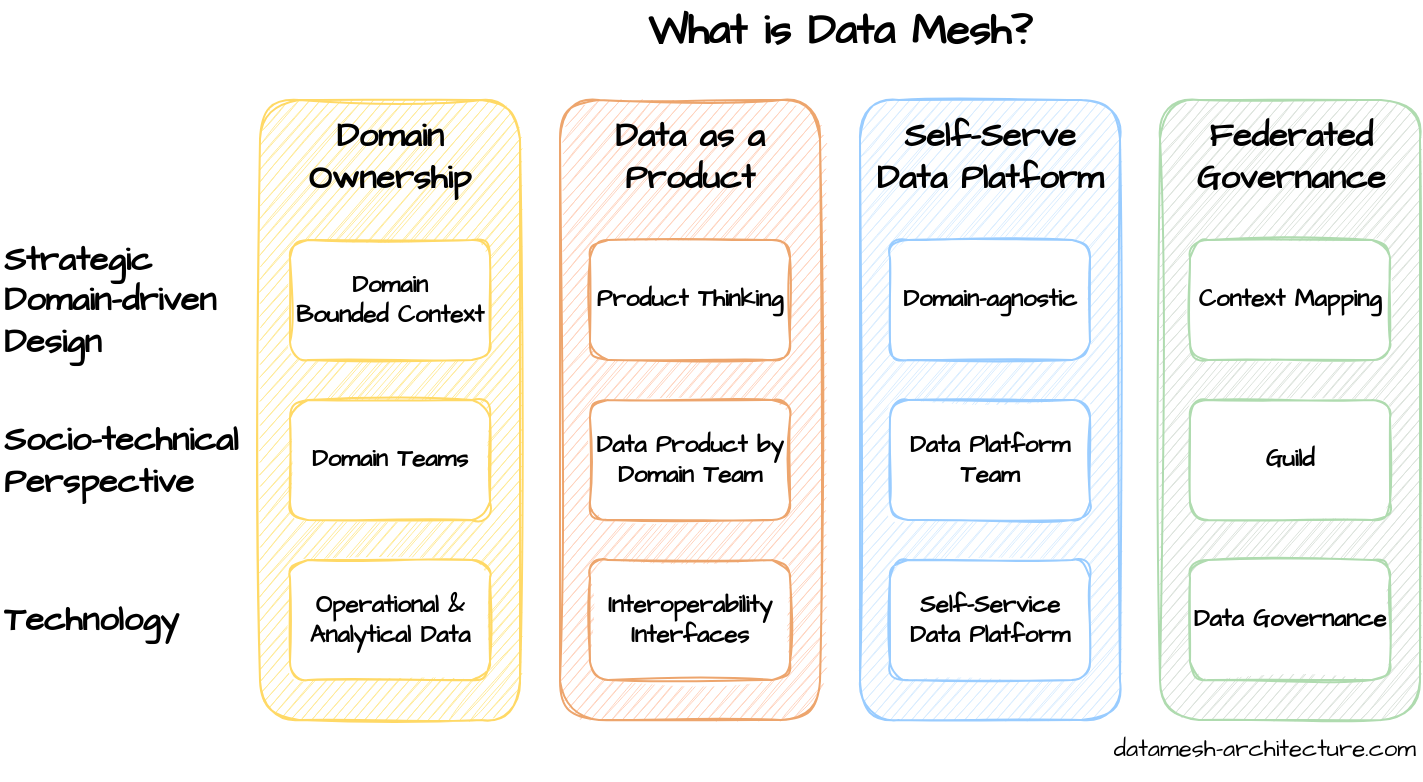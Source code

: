 <mxfile version="16.5.1" type="device"><diagram id="KVIdjVaWXQshsl22qOCJ" name="Page-1"><mxGraphModel dx="1106" dy="852" grid="1" gridSize="10" guides="1" tooltips="1" connect="1" arrows="1" fold="1" page="1" pageScale="1" pageWidth="827" pageHeight="1169" math="0" shadow="0"><root><mxCell id="0"/><mxCell id="1" parent="0"/><mxCell id="E5lTjONRf4gHLucLC-GG-1" value="" style="rounded=1;whiteSpace=wrap;html=1;sketch=1;fillColor=#FFEB99;strokeColor=#FFD966;strokeWidth=1;fontStyle=1;fillStyle=hachure;gradientColor=none;" parent="1" vertex="1"><mxGeometry x="140" y="110" width="130" height="310" as="geometry"/></mxCell><mxCell id="E5lTjONRf4gHLucLC-GG-2" value="Domain Ownership" style="text;html=1;strokeColor=none;fillColor=none;align=center;verticalAlign=middle;whiteSpace=wrap;rounded=0;sketch=1;fontStyle=1;fontFamily=Architects Daughter;fontSource=https%3A%2F%2Ffonts.googleapis.com%2Fcss%3Ffamily%3DArchitects%2BDaughter;fontSize=17;" parent="1" vertex="1"><mxGeometry x="175" y="123" width="60" height="30" as="geometry"/></mxCell><mxCell id="E5lTjONRf4gHLucLC-GG-3" value="Domain&lt;br style=&quot;font-size: 12px;&quot;&gt;Bounded Context" style="rounded=1;whiteSpace=wrap;html=1;sketch=1;fontFamily=Architects Daughter;fontSource=https%3A%2F%2Ffonts.googleapis.com%2Fcss%3Ffamily%3DArchitects%2BDaughter;strokeColor=#FFD966;fontStyle=1;fontSize=12;" parent="1" vertex="1"><mxGeometry x="155" y="180" width="100" height="60" as="geometry"/></mxCell><mxCell id="E5lTjONRf4gHLucLC-GG-4" value="Domain Teams" style="rounded=1;whiteSpace=wrap;html=1;sketch=1;fontFamily=Architects Daughter;fontSource=https%3A%2F%2Ffonts.googleapis.com%2Fcss%3Ffamily%3DArchitects%2BDaughter;strokeColor=#FFD966;fontStyle=1;fontSize=12;" parent="1" vertex="1"><mxGeometry x="155" y="260" width="100" height="60" as="geometry"/></mxCell><mxCell id="E5lTjONRf4gHLucLC-GG-5" value="Operational &amp;amp; Analytical Data" style="rounded=1;whiteSpace=wrap;html=1;sketch=1;fontFamily=Architects Daughter;fontSource=https%3A%2F%2Ffonts.googleapis.com%2Fcss%3Ffamily%3DArchitects%2BDaughter;strokeColor=#FFD966;fontStyle=1;fontSize=12;" parent="1" vertex="1"><mxGeometry x="155" y="340" width="100" height="60" as="geometry"/></mxCell><mxCell id="E5lTjONRf4gHLucLC-GG-6" value="" style="rounded=1;whiteSpace=wrap;html=1;sketch=1;fillColor=#FFD4BF;strokeColor=#EDA56D;strokeWidth=1;fontStyle=1;fillStyle=hachure;" parent="1" vertex="1"><mxGeometry x="290" y="110" width="130" height="310" as="geometry"/></mxCell><mxCell id="E5lTjONRf4gHLucLC-GG-7" value="Data as a Product" style="text;html=1;strokeColor=none;fillColor=none;align=center;verticalAlign=middle;whiteSpace=wrap;rounded=0;sketch=1;fontStyle=1;fontFamily=Architects Daughter;fontSource=https%3A%2F%2Ffonts.googleapis.com%2Fcss%3Ffamily%3DArchitects%2BDaughter;fontSize=17;" parent="1" vertex="1"><mxGeometry x="300" y="123" width="110" height="30" as="geometry"/></mxCell><mxCell id="E5lTjONRf4gHLucLC-GG-8" value="Product Thinking" style="rounded=1;whiteSpace=wrap;html=1;sketch=1;fontFamily=Architects Daughter;fontSource=https%3A%2F%2Ffonts.googleapis.com%2Fcss%3Ffamily%3DArchitects%2BDaughter;strokeColor=#EDA56D;fontStyle=1;fontSize=12;" parent="1" vertex="1"><mxGeometry x="305" y="180" width="100" height="60" as="geometry"/></mxCell><mxCell id="E5lTjONRf4gHLucLC-GG-9" value="Data Product by Domain Team" style="rounded=1;whiteSpace=wrap;html=1;sketch=1;fontFamily=Architects Daughter;fontSource=https%3A%2F%2Ffonts.googleapis.com%2Fcss%3Ffamily%3DArchitects%2BDaughter;strokeColor=#EDA56D;fontStyle=1;fontSize=12;" parent="1" vertex="1"><mxGeometry x="305" y="260" width="100" height="60" as="geometry"/></mxCell><mxCell id="E5lTjONRf4gHLucLC-GG-10" value="Interoperability Interfaces" style="rounded=1;whiteSpace=wrap;html=1;sketch=1;fontFamily=Architects Daughter;fontSource=https%3A%2F%2Ffonts.googleapis.com%2Fcss%3Ffamily%3DArchitects%2BDaughter;strokeColor=#EDA56D;fontStyle=1;fontSize=12;" parent="1" vertex="1"><mxGeometry x="305" y="340" width="100" height="60" as="geometry"/></mxCell><mxCell id="E5lTjONRf4gHLucLC-GG-11" value="" style="rounded=1;whiteSpace=wrap;html=1;sketch=1;fillColor=#D9EDFF;strokeColor=#99CCFF;strokeWidth=1;fontStyle=1" parent="1" vertex="1"><mxGeometry x="440" y="110" width="130" height="310" as="geometry"/></mxCell><mxCell id="E5lTjONRf4gHLucLC-GG-12" value="Self-Serve&lt;br&gt;Data Platform" style="text;html=1;strokeColor=none;fillColor=none;align=center;verticalAlign=middle;whiteSpace=wrap;rounded=0;sketch=1;fontStyle=1;fontFamily=Architects Daughter;fontSource=https%3A%2F%2Ffonts.googleapis.com%2Fcss%3Ffamily%3DArchitects%2BDaughter;fontSize=17;" parent="1" vertex="1"><mxGeometry x="440" y="123" width="130" height="30" as="geometry"/></mxCell><mxCell id="E5lTjONRf4gHLucLC-GG-13" value="Domain-agnostic" style="rounded=1;whiteSpace=wrap;html=1;sketch=1;fontFamily=Architects Daughter;fontSource=https%3A%2F%2Ffonts.googleapis.com%2Fcss%3Ffamily%3DArchitects%2BDaughter;strokeColor=#99CCFF;fontStyle=1;fontSize=12;" parent="1" vertex="1"><mxGeometry x="455" y="180" width="100" height="60" as="geometry"/></mxCell><mxCell id="E5lTjONRf4gHLucLC-GG-14" value="Data Platform Team" style="rounded=1;whiteSpace=wrap;html=1;sketch=1;fontFamily=Architects Daughter;fontSource=https%3A%2F%2Ffonts.googleapis.com%2Fcss%3Ffamily%3DArchitects%2BDaughter;strokeColor=#99CCFF;fontStyle=1;fontSize=12;" parent="1" vertex="1"><mxGeometry x="455" y="260" width="100" height="60" as="geometry"/></mxCell><mxCell id="E5lTjONRf4gHLucLC-GG-15" value="Self-Service&lt;br style=&quot;font-size: 12px;&quot;&gt;Data Platform" style="rounded=1;whiteSpace=wrap;html=1;sketch=1;fontFamily=Architects Daughter;fontSource=https%3A%2F%2Ffonts.googleapis.com%2Fcss%3Ffamily%3DArchitects%2BDaughter;strokeColor=#99CCFF;fontStyle=1;fontSize=12;" parent="1" vertex="1"><mxGeometry x="455" y="340" width="100" height="60" as="geometry"/></mxCell><mxCell id="E5lTjONRf4gHLucLC-GG-16" value="" style="rounded=1;whiteSpace=wrap;html=1;sketch=1;fillColor=#DCE3DC;strokeColor=#AFDBAF;strokeWidth=1;fontStyle=1" parent="1" vertex="1"><mxGeometry x="590" y="110" width="130" height="310" as="geometry"/></mxCell><mxCell id="E5lTjONRf4gHLucLC-GG-17" value="Federated Governance" style="text;html=1;strokeColor=none;fillColor=none;align=center;verticalAlign=middle;whiteSpace=wrap;rounded=0;sketch=1;fontStyle=1;fontFamily=Architects Daughter;fontSource=https%3A%2F%2Ffonts.googleapis.com%2Fcss%3Ffamily%3DArchitects%2BDaughter;fontSize=17;" parent="1" vertex="1"><mxGeometry x="609.5" y="123" width="91" height="30" as="geometry"/></mxCell><mxCell id="E5lTjONRf4gHLucLC-GG-18" value="Context Mapping" style="rounded=1;whiteSpace=wrap;html=1;sketch=1;fontFamily=Architects Daughter;fontSource=https%3A%2F%2Ffonts.googleapis.com%2Fcss%3Ffamily%3DArchitects%2BDaughter;strokeColor=#AFDBAF;fontStyle=1;fontSize=12;" parent="1" vertex="1"><mxGeometry x="605" y="180" width="100" height="60" as="geometry"/></mxCell><mxCell id="E5lTjONRf4gHLucLC-GG-19" value="Guild" style="rounded=1;whiteSpace=wrap;html=1;sketch=1;fontFamily=Architects Daughter;fontSource=https%3A%2F%2Ffonts.googleapis.com%2Fcss%3Ffamily%3DArchitects%2BDaughter;strokeColor=#AFDBAF;fontStyle=1;fontSize=12;" parent="1" vertex="1"><mxGeometry x="605" y="260" width="100" height="60" as="geometry"/></mxCell><mxCell id="E5lTjONRf4gHLucLC-GG-20" value="Data Governance" style="rounded=1;whiteSpace=wrap;html=1;sketch=1;fontFamily=Architects Daughter;fontSource=https%3A%2F%2Ffonts.googleapis.com%2Fcss%3Ffamily%3DArchitects%2BDaughter;strokeColor=#AFDBAF;fontStyle=1;fontSize=12;" parent="1" vertex="1"><mxGeometry x="605" y="340" width="100" height="60" as="geometry"/></mxCell><mxCell id="E5lTjONRf4gHLucLC-GG-21" value="Strategic Domain-driven Design" style="text;html=1;strokeColor=none;fillColor=none;align=left;verticalAlign=middle;whiteSpace=wrap;rounded=0;sketch=1;fontFamily=Architects Daughter;fontSource=https%3A%2F%2Ffonts.googleapis.com%2Fcss%3Ffamily%3DArchitects%2BDaughter;fontSize=17;fontStyle=1" parent="1" vertex="1"><mxGeometry x="10" y="195" width="120" height="30" as="geometry"/></mxCell><mxCell id="E5lTjONRf4gHLucLC-GG-22" value="Socio-technical Perspective" style="text;html=1;strokeColor=none;fillColor=none;align=left;verticalAlign=middle;whiteSpace=wrap;rounded=0;sketch=1;fontFamily=Architects Daughter;fontSource=https%3A%2F%2Ffonts.googleapis.com%2Fcss%3Ffamily%3DArchitects%2BDaughter;fontSize=17;fontStyle=1" parent="1" vertex="1"><mxGeometry x="10" y="275" width="130" height="30" as="geometry"/></mxCell><mxCell id="E5lTjONRf4gHLucLC-GG-24" value="Technology" style="text;html=1;strokeColor=none;fillColor=none;align=left;verticalAlign=middle;whiteSpace=wrap;rounded=0;sketch=1;fontFamily=Architects Daughter;fontSource=https%3A%2F%2Ffonts.googleapis.com%2Fcss%3Ffamily%3DArchitects%2BDaughter;fontSize=17;fontStyle=1" parent="1" vertex="1"><mxGeometry x="10" y="355" width="130" height="30" as="geometry"/></mxCell><mxCell id="E5lTjONRf4gHLucLC-GG-26" value="datamesh-architecture.com" style="text;html=1;strokeColor=none;fillColor=none;align=right;verticalAlign=middle;whiteSpace=wrap;rounded=0;sketch=1;fillStyle=hachure;fontFamily=Architects Daughter;fontSource=https%3A%2F%2Ffonts.googleapis.com%2Fcss%3Ffamily%3DArchitects%2BDaughter;fontSize=12;fontColor=#000000;" parent="1" vertex="1"><mxGeometry x="450" y="420" width="270" height="30" as="geometry"/></mxCell><mxCell id="qw9SItL_D5wE4cjDGZzM-1" value="What is Data Mesh?" style="text;html=1;strokeColor=none;fillColor=none;align=center;verticalAlign=middle;whiteSpace=wrap;rounded=0;sketch=1;fontFamily=Architects Daughter;fontSource=https%3A%2F%2Ffonts.googleapis.com%2Fcss%3Ffamily%3DArchitects%2BDaughter;fontSize=21;fontStyle=1" parent="1" vertex="1"><mxGeometry x="140" y="60" width="580" height="30" as="geometry"/></mxCell></root></mxGraphModel></diagram></mxfile>